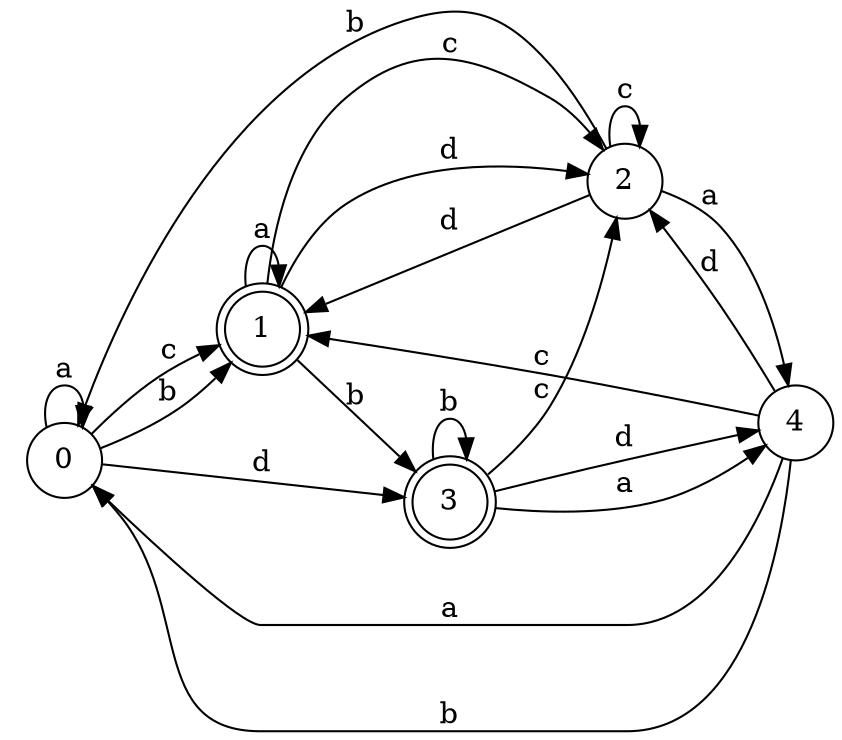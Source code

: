digraph n4_6 {
__start0 [label="" shape="none"];

rankdir=LR;
size="8,5";

s0 [style="filled", color="black", fillcolor="white" shape="circle", label="0"];
s1 [style="rounded,filled", color="black", fillcolor="white" shape="doublecircle", label="1"];
s2 [style="filled", color="black", fillcolor="white" shape="circle", label="2"];
s3 [style="rounded,filled", color="black", fillcolor="white" shape="doublecircle", label="3"];
s4 [style="filled", color="black", fillcolor="white" shape="circle", label="4"];
s0 -> s0 [label="a"];
s0 -> s1 [label="b"];
s0 -> s1 [label="c"];
s0 -> s3 [label="d"];
s1 -> s1 [label="a"];
s1 -> s3 [label="b"];
s1 -> s2 [label="c"];
s1 -> s2 [label="d"];
s2 -> s4 [label="a"];
s2 -> s0 [label="b"];
s2 -> s2 [label="c"];
s2 -> s1 [label="d"];
s3 -> s4 [label="a"];
s3 -> s3 [label="b"];
s3 -> s2 [label="c"];
s3 -> s4 [label="d"];
s4 -> s0 [label="a"];
s4 -> s0 [label="b"];
s4 -> s1 [label="c"];
s4 -> s2 [label="d"];

}
